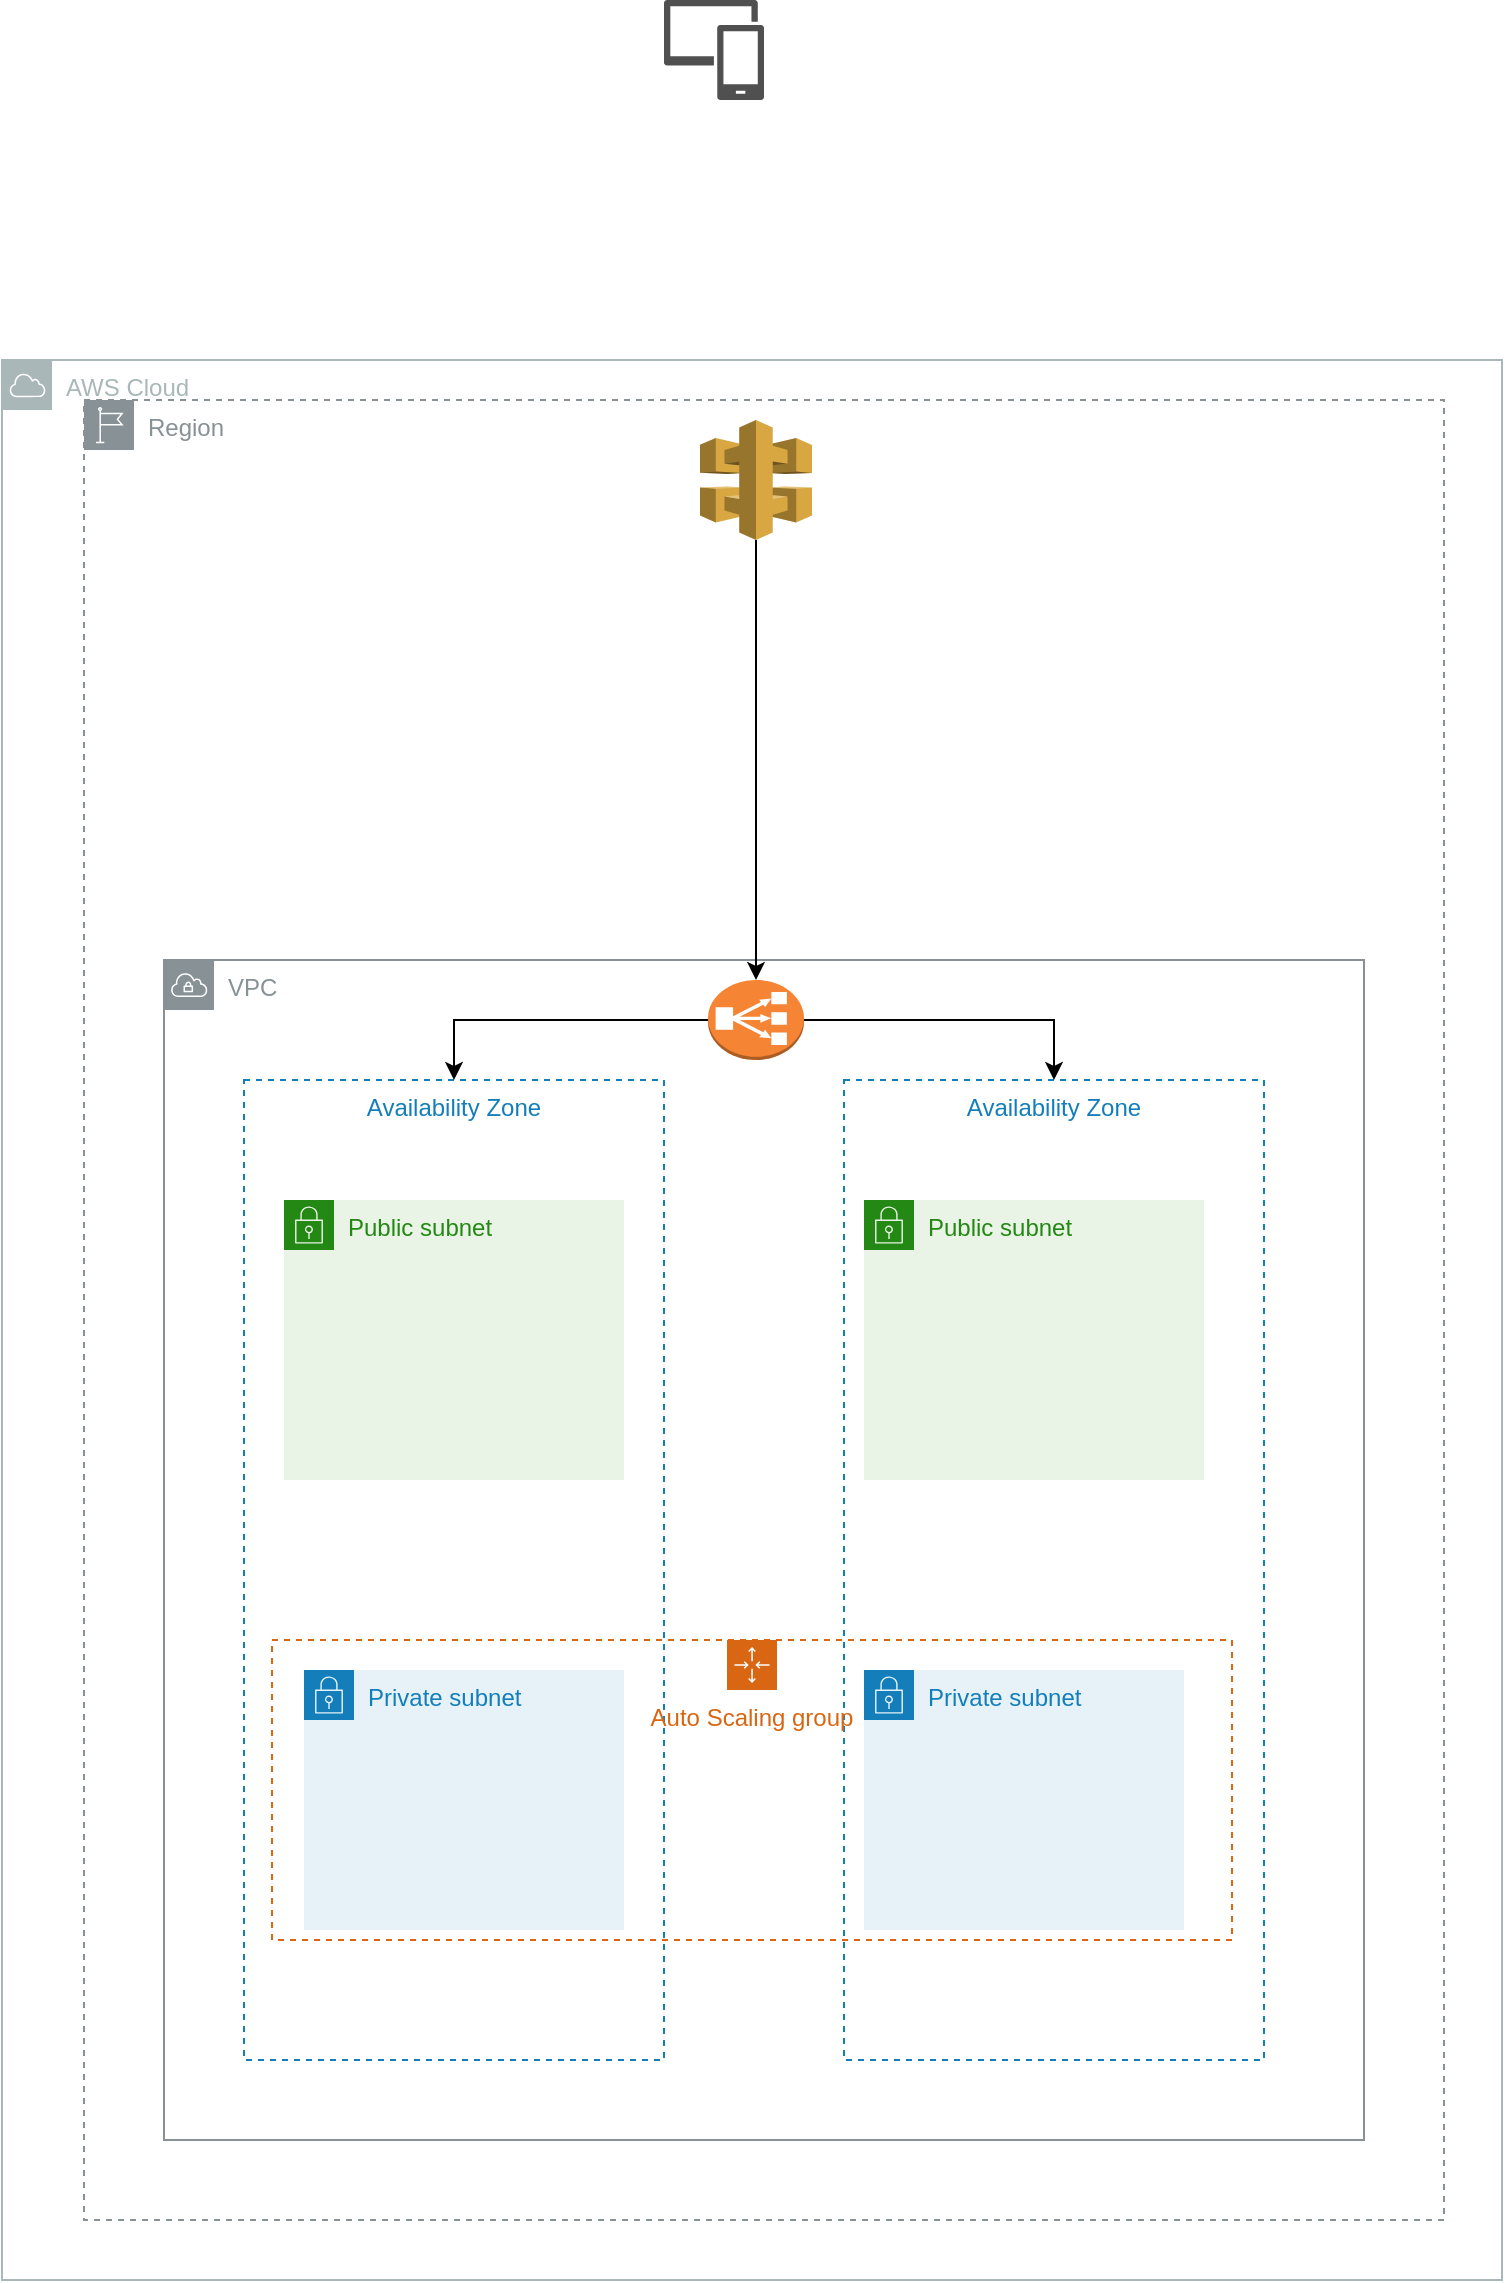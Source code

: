 <mxfile version="21.1.1" type="github">
  <diagram name="Page-1" id="0Z0dmIoloKLWmDzg_9Ur">
    <mxGraphModel dx="1306" dy="756" grid="1" gridSize="10" guides="1" tooltips="1" connect="1" arrows="1" fold="1" page="1" pageScale="1" pageWidth="827" pageHeight="1169" math="0" shadow="0">
      <root>
        <mxCell id="0" />
        <mxCell id="1" parent="0" />
        <mxCell id="ZeKKyTA1GvqAnuSzezD5-3" value="AWS Cloud" style="sketch=0;outlineConnect=0;gradientColor=none;html=1;whiteSpace=wrap;fontSize=12;fontStyle=0;shape=mxgraph.aws4.group;grIcon=mxgraph.aws4.group_aws_cloud;strokeColor=#AAB7B8;fillColor=none;verticalAlign=top;align=left;spacingLeft=30;fontColor=#AAB7B8;dashed=0;" parent="1" vertex="1">
          <mxGeometry x="39" y="190" width="750" height="960" as="geometry" />
        </mxCell>
        <mxCell id="ZeKKyTA1GvqAnuSzezD5-4" value="Region" style="sketch=0;outlineConnect=0;gradientColor=none;html=1;whiteSpace=wrap;fontSize=12;fontStyle=0;shape=mxgraph.aws4.group;grIcon=mxgraph.aws4.group_region;strokeColor=#879196;fillColor=none;verticalAlign=top;align=left;spacingLeft=30;fontColor=#879196;dashed=1;" parent="1" vertex="1">
          <mxGeometry x="80" y="210" width="680" height="910" as="geometry" />
        </mxCell>
        <mxCell id="ZeKKyTA1GvqAnuSzezD5-5" value="VPC" style="sketch=0;outlineConnect=0;gradientColor=none;html=1;whiteSpace=wrap;fontSize=12;fontStyle=0;shape=mxgraph.aws4.group;grIcon=mxgraph.aws4.group_vpc;strokeColor=#879196;fillColor=none;verticalAlign=top;align=left;spacingLeft=30;fontColor=#879196;dashed=0;" parent="1" vertex="1">
          <mxGeometry x="120" y="490" width="600" height="590" as="geometry" />
        </mxCell>
        <mxCell id="poGFU8xNLzM71z-gRhvB-1" value="Availability Zone" style="fillColor=none;strokeColor=#147EBA;dashed=1;verticalAlign=top;fontStyle=0;fontColor=#147EBA;whiteSpace=wrap;html=1;" parent="1" vertex="1">
          <mxGeometry x="160" y="550" width="210" height="490" as="geometry" />
        </mxCell>
        <mxCell id="poGFU8xNLzM71z-gRhvB-3" value="Public subnet" style="points=[[0,0],[0.25,0],[0.5,0],[0.75,0],[1,0],[1,0.25],[1,0.5],[1,0.75],[1,1],[0.75,1],[0.5,1],[0.25,1],[0,1],[0,0.75],[0,0.5],[0,0.25]];outlineConnect=0;gradientColor=none;html=1;whiteSpace=wrap;fontSize=12;fontStyle=0;container=1;pointerEvents=0;collapsible=0;recursiveResize=0;shape=mxgraph.aws4.group;grIcon=mxgraph.aws4.group_security_group;grStroke=0;strokeColor=#248814;fillColor=#E9F3E6;verticalAlign=top;align=left;spacingLeft=30;fontColor=#248814;dashed=0;" parent="1" vertex="1">
          <mxGeometry x="180" y="610" width="170" height="140" as="geometry" />
        </mxCell>
        <mxCell id="poGFU8xNLzM71z-gRhvB-6" value="Private subnet" style="points=[[0,0],[0.25,0],[0.5,0],[0.75,0],[1,0],[1,0.25],[1,0.5],[1,0.75],[1,1],[0.75,1],[0.5,1],[0.25,1],[0,1],[0,0.75],[0,0.5],[0,0.25]];outlineConnect=0;gradientColor=none;html=1;whiteSpace=wrap;fontSize=12;fontStyle=0;container=1;pointerEvents=0;collapsible=0;recursiveResize=0;shape=mxgraph.aws4.group;grIcon=mxgraph.aws4.group_security_group;grStroke=0;strokeColor=#147EBA;fillColor=#E6F2F8;verticalAlign=top;align=left;spacingLeft=30;fontColor=#147EBA;dashed=0;" parent="1" vertex="1">
          <mxGeometry x="190" y="845" width="160" height="130" as="geometry" />
        </mxCell>
        <mxCell id="poGFU8xNLzM71z-gRhvB-8" value="Public subnet" style="points=[[0,0],[0.25,0],[0.5,0],[0.75,0],[1,0],[1,0.25],[1,0.5],[1,0.75],[1,1],[0.75,1],[0.5,1],[0.25,1],[0,1],[0,0.75],[0,0.5],[0,0.25]];outlineConnect=0;gradientColor=none;html=1;whiteSpace=wrap;fontSize=12;fontStyle=0;container=1;pointerEvents=0;collapsible=0;recursiveResize=0;shape=mxgraph.aws4.group;grIcon=mxgraph.aws4.group_security_group;grStroke=0;strokeColor=#248814;fillColor=#E9F3E6;verticalAlign=top;align=left;spacingLeft=30;fontColor=#248814;dashed=0;" parent="1" vertex="1">
          <mxGeometry x="470" y="610" width="170" height="140" as="geometry" />
        </mxCell>
        <mxCell id="poGFU8xNLzM71z-gRhvB-9" value="Private subnet" style="points=[[0,0],[0.25,0],[0.5,0],[0.75,0],[1,0],[1,0.25],[1,0.5],[1,0.75],[1,1],[0.75,1],[0.5,1],[0.25,1],[0,1],[0,0.75],[0,0.5],[0,0.25]];outlineConnect=0;gradientColor=none;html=1;whiteSpace=wrap;fontSize=12;fontStyle=0;container=1;pointerEvents=0;collapsible=0;recursiveResize=0;shape=mxgraph.aws4.group;grIcon=mxgraph.aws4.group_security_group;grStroke=0;strokeColor=#147EBA;fillColor=#E6F2F8;verticalAlign=top;align=left;spacingLeft=30;fontColor=#147EBA;dashed=0;" parent="1" vertex="1">
          <mxGeometry x="470" y="845" width="160" height="130" as="geometry" />
        </mxCell>
        <mxCell id="poGFU8xNLzM71z-gRhvB-10" value="Availability Zone" style="fillColor=none;strokeColor=#147EBA;dashed=1;verticalAlign=top;fontStyle=0;fontColor=#147EBA;whiteSpace=wrap;html=1;" parent="1" vertex="1">
          <mxGeometry x="460" y="550" width="210" height="490" as="geometry" />
        </mxCell>
        <mxCell id="Vlm_jPhdJ4eIxLxJds_A-1" value="" style="sketch=0;pointerEvents=1;shadow=0;dashed=0;html=1;strokeColor=none;labelPosition=center;verticalLabelPosition=bottom;verticalAlign=top;align=center;fillColor=#505050;shape=mxgraph.mscae.intune.device_group" vertex="1" parent="1">
          <mxGeometry x="370" y="10" width="50" height="50" as="geometry" />
        </mxCell>
        <mxCell id="Vlm_jPhdJ4eIxLxJds_A-9" style="edgeStyle=orthogonalEdgeStyle;rounded=0;orthogonalLoop=1;jettySize=auto;html=1;" edge="1" parent="1" source="Vlm_jPhdJ4eIxLxJds_A-3" target="Vlm_jPhdJ4eIxLxJds_A-4">
          <mxGeometry relative="1" as="geometry" />
        </mxCell>
        <mxCell id="Vlm_jPhdJ4eIxLxJds_A-3" value="" style="outlineConnect=0;dashed=0;verticalLabelPosition=bottom;verticalAlign=top;align=center;html=1;shape=mxgraph.aws3.api_gateway;fillColor=#D9A741;gradientColor=none;" vertex="1" parent="1">
          <mxGeometry x="388" y="220" width="56" height="60" as="geometry" />
        </mxCell>
        <mxCell id="Vlm_jPhdJ4eIxLxJds_A-5" style="edgeStyle=orthogonalEdgeStyle;rounded=0;orthogonalLoop=1;jettySize=auto;html=1;entryX=0.5;entryY=0;entryDx=0;entryDy=0;" edge="1" parent="1" source="Vlm_jPhdJ4eIxLxJds_A-4" target="poGFU8xNLzM71z-gRhvB-10">
          <mxGeometry relative="1" as="geometry" />
        </mxCell>
        <mxCell id="Vlm_jPhdJ4eIxLxJds_A-6" style="edgeStyle=orthogonalEdgeStyle;rounded=0;orthogonalLoop=1;jettySize=auto;html=1;" edge="1" parent="1" source="Vlm_jPhdJ4eIxLxJds_A-4" target="poGFU8xNLzM71z-gRhvB-1">
          <mxGeometry relative="1" as="geometry" />
        </mxCell>
        <mxCell id="Vlm_jPhdJ4eIxLxJds_A-4" value="" style="outlineConnect=0;dashed=0;verticalLabelPosition=bottom;verticalAlign=top;align=center;html=1;shape=mxgraph.aws3.classic_load_balancer;fillColor=#F58534;gradientColor=none;" vertex="1" parent="1">
          <mxGeometry x="392" y="500" width="48" height="40" as="geometry" />
        </mxCell>
        <mxCell id="Vlm_jPhdJ4eIxLxJds_A-7" value="Auto Scaling group" style="points=[[0,0],[0.25,0],[0.5,0],[0.75,0],[1,0],[1,0.25],[1,0.5],[1,0.75],[1,1],[0.75,1],[0.5,1],[0.25,1],[0,1],[0,0.75],[0,0.5],[0,0.25]];outlineConnect=0;gradientColor=none;html=1;whiteSpace=wrap;fontSize=12;fontStyle=0;container=1;pointerEvents=0;collapsible=0;recursiveResize=0;shape=mxgraph.aws4.groupCenter;grIcon=mxgraph.aws4.group_auto_scaling_group;grStroke=1;strokeColor=#D86613;fillColor=none;verticalAlign=top;align=center;fontColor=#D86613;dashed=1;spacingTop=25;" vertex="1" parent="1">
          <mxGeometry x="174" y="830" width="480" height="150" as="geometry" />
        </mxCell>
      </root>
    </mxGraphModel>
  </diagram>
</mxfile>
